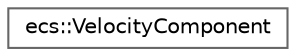 digraph "Graphical Class Hierarchy"
{
 // LATEX_PDF_SIZE
  bgcolor="transparent";
  edge [fontname=Helvetica,fontsize=10,labelfontname=Helvetica,labelfontsize=10];
  node [fontname=Helvetica,fontsize=10,shape=box,height=0.2,width=0.4];
  rankdir="LR";
  Node0 [id="Node000000",label="ecs::VelocityComponent",height=0.2,width=0.4,color="grey40", fillcolor="white", style="filled",URL="$structecs_1_1_velocity_component.html",tooltip=" "];
}
